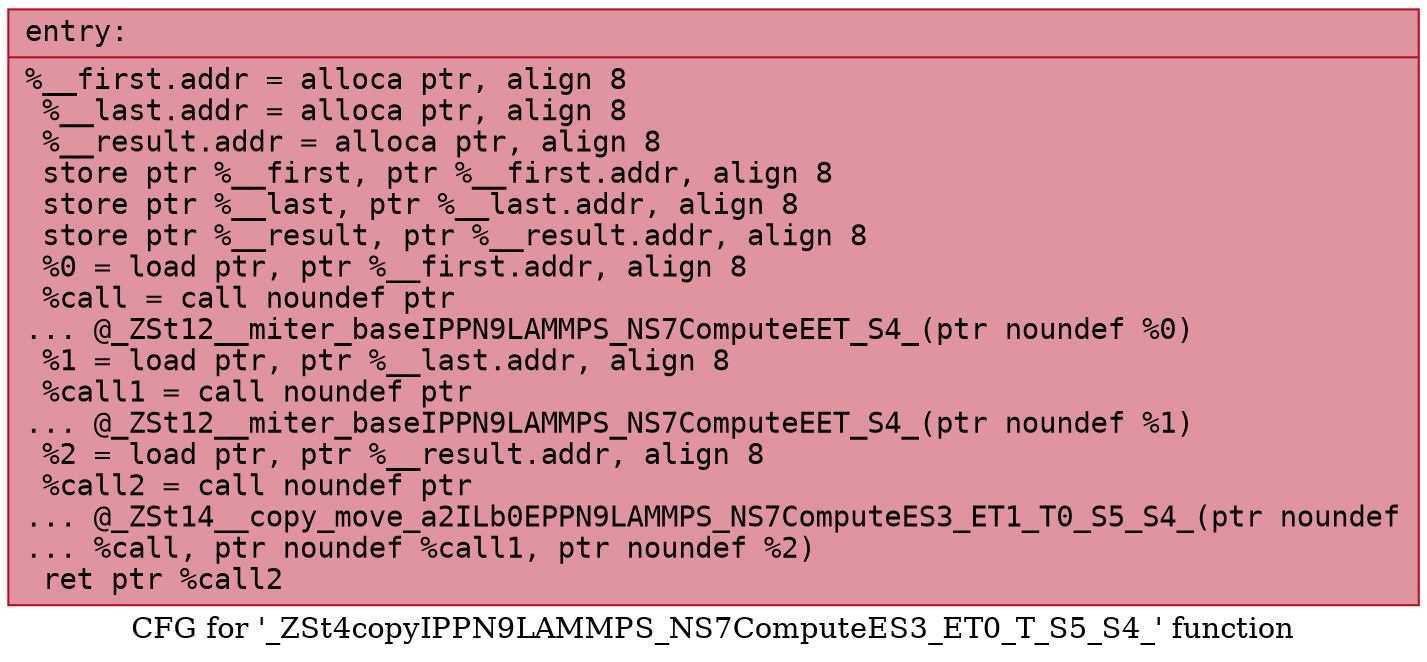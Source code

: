 digraph "CFG for '_ZSt4copyIPPN9LAMMPS_NS7ComputeES3_ET0_T_S5_S4_' function" {
	label="CFG for '_ZSt4copyIPPN9LAMMPS_NS7ComputeES3_ET0_T_S5_S4_' function";

	Node0x561f16592bc0 [shape=record,color="#b70d28ff", style=filled, fillcolor="#b70d2870" fontname="Courier",label="{entry:\l|  %__first.addr = alloca ptr, align 8\l  %__last.addr = alloca ptr, align 8\l  %__result.addr = alloca ptr, align 8\l  store ptr %__first, ptr %__first.addr, align 8\l  store ptr %__last, ptr %__last.addr, align 8\l  store ptr %__result, ptr %__result.addr, align 8\l  %0 = load ptr, ptr %__first.addr, align 8\l  %call = call noundef ptr\l... @_ZSt12__miter_baseIPPN9LAMMPS_NS7ComputeEET_S4_(ptr noundef %0)\l  %1 = load ptr, ptr %__last.addr, align 8\l  %call1 = call noundef ptr\l... @_ZSt12__miter_baseIPPN9LAMMPS_NS7ComputeEET_S4_(ptr noundef %1)\l  %2 = load ptr, ptr %__result.addr, align 8\l  %call2 = call noundef ptr\l... @_ZSt14__copy_move_a2ILb0EPPN9LAMMPS_NS7ComputeES3_ET1_T0_S5_S4_(ptr noundef\l... %call, ptr noundef %call1, ptr noundef %2)\l  ret ptr %call2\l}"];
}
